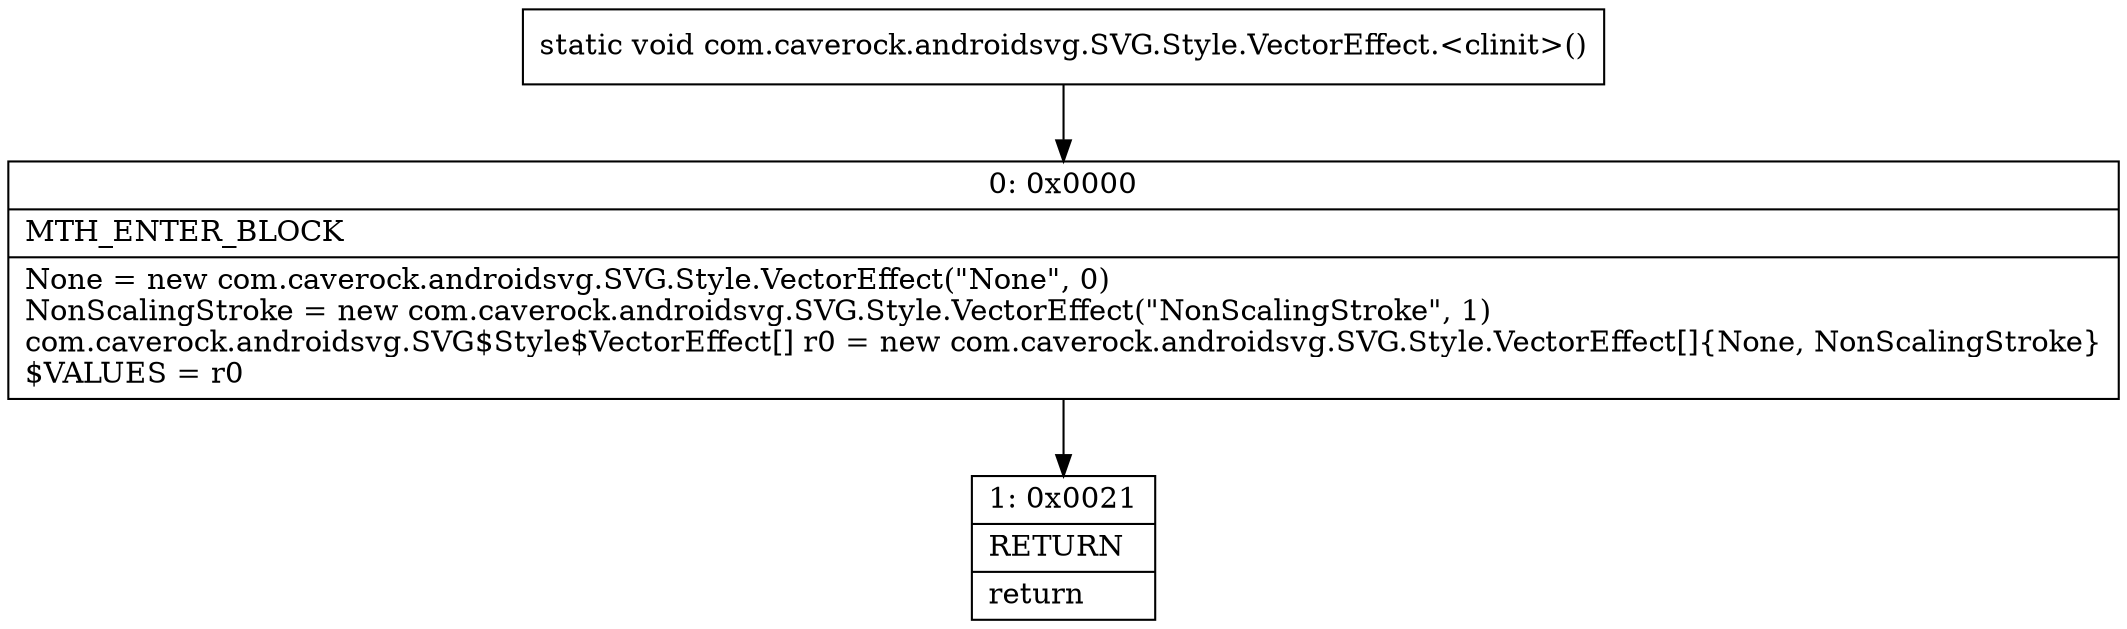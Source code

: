 digraph "CFG forcom.caverock.androidsvg.SVG.Style.VectorEffect.\<clinit\>()V" {
Node_0 [shape=record,label="{0\:\ 0x0000|MTH_ENTER_BLOCK\l|None = new com.caverock.androidsvg.SVG.Style.VectorEffect(\"None\", 0)\lNonScalingStroke = new com.caverock.androidsvg.SVG.Style.VectorEffect(\"NonScalingStroke\", 1)\lcom.caverock.androidsvg.SVG$Style$VectorEffect[] r0 = new com.caverock.androidsvg.SVG.Style.VectorEffect[]\{None, NonScalingStroke\}\l$VALUES = r0\l}"];
Node_1 [shape=record,label="{1\:\ 0x0021|RETURN\l|return\l}"];
MethodNode[shape=record,label="{static void com.caverock.androidsvg.SVG.Style.VectorEffect.\<clinit\>() }"];
MethodNode -> Node_0;
Node_0 -> Node_1;
}

